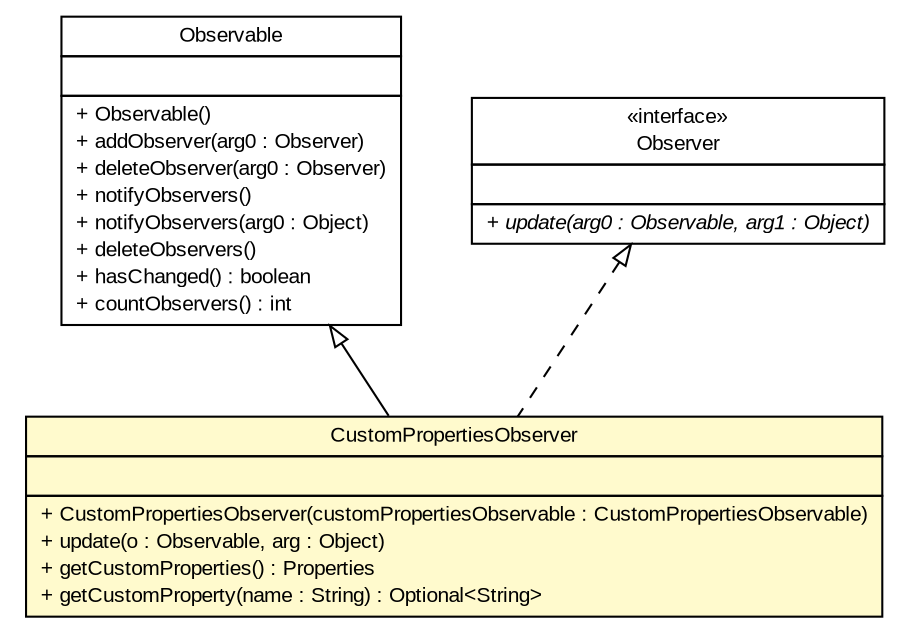 #!/usr/local/bin/dot
#
# Class diagram 
# Generated by UMLGraph version R5_6 (http://www.umlgraph.org/)
#

digraph G {
	edge [fontname="arial",fontsize=10,labelfontname="arial",labelfontsize=10];
	node [fontname="arial",fontsize=10,shape=plaintext];
	nodesep=0.25;
	ranksep=0.5;
	// br.gov.to.sefaz.util.properties.CustomPropertiesObserver
	c423887 [label=<<table title="br.gov.to.sefaz.util.properties.CustomPropertiesObserver" border="0" cellborder="1" cellspacing="0" cellpadding="2" port="p" bgcolor="lemonChiffon" href="./CustomPropertiesObserver.html">
		<tr><td><table border="0" cellspacing="0" cellpadding="1">
<tr><td align="center" balign="center"> CustomPropertiesObserver </td></tr>
		</table></td></tr>
		<tr><td><table border="0" cellspacing="0" cellpadding="1">
<tr><td align="left" balign="left">  </td></tr>
		</table></td></tr>
		<tr><td><table border="0" cellspacing="0" cellpadding="1">
<tr><td align="left" balign="left"> + CustomPropertiesObserver(customPropertiesObservable : CustomPropertiesObservable) </td></tr>
<tr><td align="left" balign="left"> + update(o : Observable, arg : Object) </td></tr>
<tr><td align="left" balign="left"> + getCustomProperties() : Properties </td></tr>
<tr><td align="left" balign="left"> + getCustomProperty(name : String) : Optional&lt;String&gt; </td></tr>
		</table></td></tr>
		</table>>, URL="./CustomPropertiesObserver.html", fontname="arial", fontcolor="black", fontsize=10.0];
	//br.gov.to.sefaz.util.properties.CustomPropertiesObserver extends java.util.Observable
	c424819:p -> c423887:p [dir=back,arrowtail=empty];
	//br.gov.to.sefaz.util.properties.CustomPropertiesObserver implements java.util.Observer
	c424820:p -> c423887:p [dir=back,arrowtail=empty,style=dashed];
	// java.util.Observer
	c424820 [label=<<table title="java.util.Observer" border="0" cellborder="1" cellspacing="0" cellpadding="2" port="p" href="http://java.sun.com/j2se/1.4.2/docs/api/java/util/Observer.html">
		<tr><td><table border="0" cellspacing="0" cellpadding="1">
<tr><td align="center" balign="center"> &#171;interface&#187; </td></tr>
<tr><td align="center" balign="center"> Observer </td></tr>
		</table></td></tr>
		<tr><td><table border="0" cellspacing="0" cellpadding="1">
<tr><td align="left" balign="left">  </td></tr>
		</table></td></tr>
		<tr><td><table border="0" cellspacing="0" cellpadding="1">
<tr><td align="left" balign="left"><font face="arial italic" point-size="10.0"> + update(arg0 : Observable, arg1 : Object) </font></td></tr>
		</table></td></tr>
		</table>>, URL="http://java.sun.com/j2se/1.4.2/docs/api/java/util/Observer.html", fontname="arial", fontcolor="black", fontsize=10.0];
	// java.util.Observable
	c424819 [label=<<table title="java.util.Observable" border="0" cellborder="1" cellspacing="0" cellpadding="2" port="p" href="http://java.sun.com/j2se/1.4.2/docs/api/java/util/Observable.html">
		<tr><td><table border="0" cellspacing="0" cellpadding="1">
<tr><td align="center" balign="center"> Observable </td></tr>
		</table></td></tr>
		<tr><td><table border="0" cellspacing="0" cellpadding="1">
<tr><td align="left" balign="left">  </td></tr>
		</table></td></tr>
		<tr><td><table border="0" cellspacing="0" cellpadding="1">
<tr><td align="left" balign="left"> + Observable() </td></tr>
<tr><td align="left" balign="left"> + addObserver(arg0 : Observer) </td></tr>
<tr><td align="left" balign="left"> + deleteObserver(arg0 : Observer) </td></tr>
<tr><td align="left" balign="left"> + notifyObservers() </td></tr>
<tr><td align="left" balign="left"> + notifyObservers(arg0 : Object) </td></tr>
<tr><td align="left" balign="left"> + deleteObservers() </td></tr>
<tr><td align="left" balign="left"> + hasChanged() : boolean </td></tr>
<tr><td align="left" balign="left"> + countObservers() : int </td></tr>
		</table></td></tr>
		</table>>, URL="http://java.sun.com/j2se/1.4.2/docs/api/java/util/Observable.html", fontname="arial", fontcolor="black", fontsize=10.0];
}

